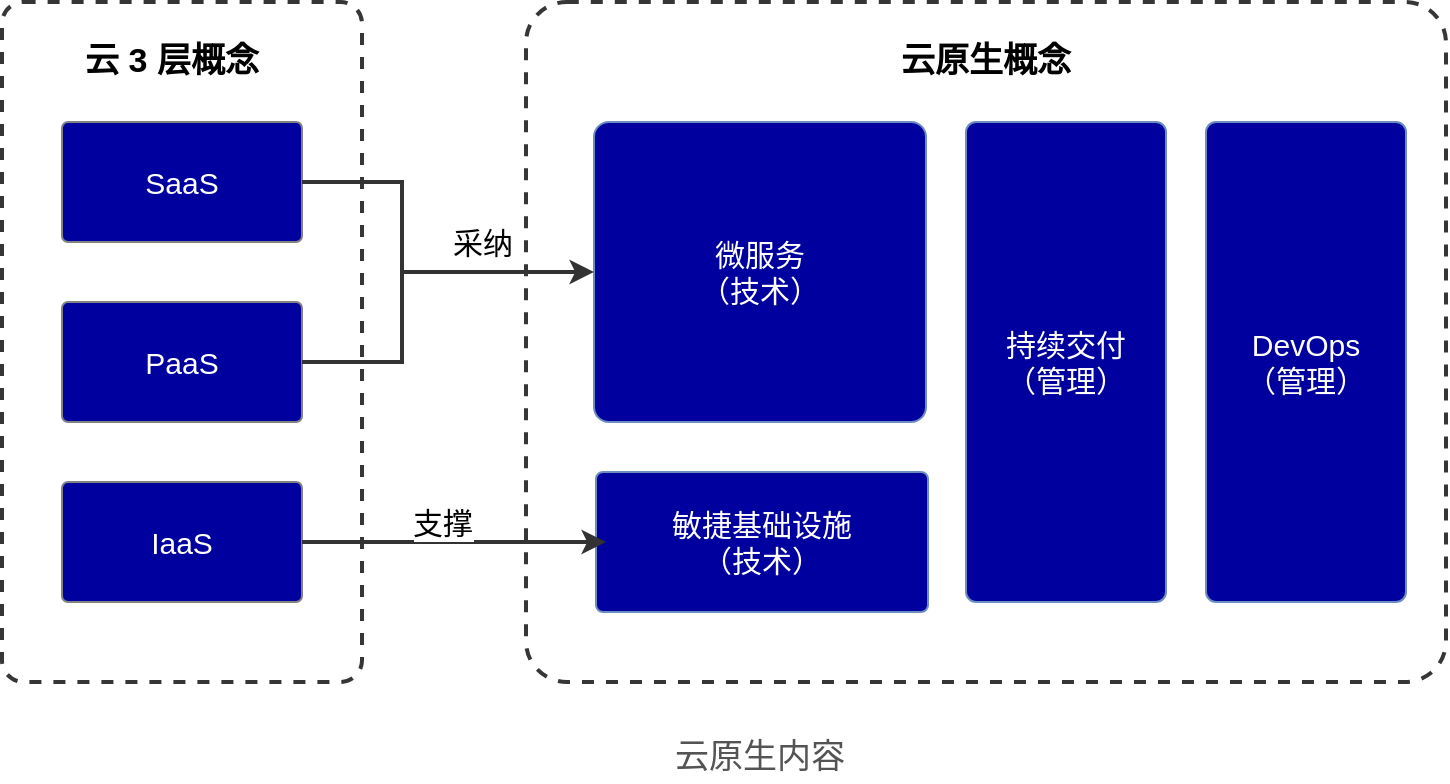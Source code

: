 <mxfile version="12.9.3" type="github">
  <diagram id="SkMzPhTBbyZ_zyWaAGZy" name="第 1 页">
    <mxGraphModel dx="1422" dy="793" grid="0" gridSize="10" guides="1" tooltips="1" connect="1" arrows="1" fold="1" page="1" pageScale="1" pageWidth="827" pageHeight="1169" math="0" shadow="0">
      <root>
        <mxCell id="0" />
        <mxCell id="1" parent="0" />
        <mxCell id="2YOUZ-Z0bVTe1FbO1rfL-2" value="" style="rounded=1;whiteSpace=wrap;html=1;dashed=1;fillColor=none;perimeter=rectanglePerimeter;arcSize=6;strokeWidth=2;strokeColor=#363636;" vertex="1" parent="1">
          <mxGeometry x="58" y="180" width="180" height="340" as="geometry" />
        </mxCell>
        <mxCell id="2YOUZ-Z0bVTe1FbO1rfL-1" value="SaaS" style="rounded=1;whiteSpace=wrap;html=1;fontColor=#FFFFFF;strokeColor=#828282;arcSize=5;fontSize=15;fillColor=#00009E;" vertex="1" parent="1">
          <mxGeometry x="88" y="240" width="120" height="60" as="geometry" />
        </mxCell>
        <mxCell id="2YOUZ-Z0bVTe1FbO1rfL-3" value="云 3 层概念&lt;br style=&quot;font-size: 17px;&quot;&gt;" style="text;html=1;strokeColor=none;fillColor=none;align=center;verticalAlign=middle;whiteSpace=wrap;rounded=0;dashed=1;fontSize=17;fontStyle=1" vertex="1" parent="1">
          <mxGeometry x="98" y="200" width="90" height="20" as="geometry" />
        </mxCell>
        <mxCell id="2YOUZ-Z0bVTe1FbO1rfL-4" value="PaaS" style="rounded=1;whiteSpace=wrap;html=1;arcSize=5;strokeColor=#828282;fontSize=15;fillColor=#00009E;fontColor=#FFFFFF;" vertex="1" parent="1">
          <mxGeometry x="88" y="330" width="120" height="60" as="geometry" />
        </mxCell>
        <mxCell id="2YOUZ-Z0bVTe1FbO1rfL-5" value="IaaS" style="rounded=1;whiteSpace=wrap;html=1;arcSize=5;strokeColor=#828282;fontSize=15;fillColor=#00009E;fontColor=#FFFFFF;" vertex="1" parent="1">
          <mxGeometry x="88" y="420" width="120" height="60" as="geometry" />
        </mxCell>
        <mxCell id="2YOUZ-Z0bVTe1FbO1rfL-6" value="" style="rounded=1;whiteSpace=wrap;html=1;dashed=1;fillColor=none;perimeter=rectanglePerimeter;arcSize=6;fontColor=#000000;strokeWidth=2;strokeColor=#363636;" vertex="1" parent="1">
          <mxGeometry x="320" y="180" width="460" height="340" as="geometry" />
        </mxCell>
        <mxCell id="2YOUZ-Z0bVTe1FbO1rfL-7" value="云原生概念" style="text;html=1;strokeColor=none;fillColor=none;align=center;verticalAlign=middle;whiteSpace=wrap;rounded=0;dashed=1;fontSize=17;fontStyle=1" vertex="1" parent="1">
          <mxGeometry x="505" y="200" width="90" height="20" as="geometry" />
        </mxCell>
        <mxCell id="2YOUZ-Z0bVTe1FbO1rfL-8" value="&lt;font style=&quot;font-size: 15px&quot;&gt;微服务&lt;br&gt;（技术）&lt;/font&gt;" style="rounded=1;whiteSpace=wrap;html=1;strokeColor=#6c8ebf;arcSize=5;fillColor=#00009E;fontColor=#FFFFFF;" vertex="1" parent="1">
          <mxGeometry x="354" y="240" width="166" height="150" as="geometry" />
        </mxCell>
        <mxCell id="2YOUZ-Z0bVTe1FbO1rfL-9" value="敏捷基础设施&lt;br&gt;（技术）" style="rounded=1;whiteSpace=wrap;html=1;arcSize=5;strokeColor=#6c8ebf;fontSize=15;fillColor=#00009E;fontColor=#FFFFFF;" vertex="1" parent="1">
          <mxGeometry x="355" y="415" width="166" height="70" as="geometry" />
        </mxCell>
        <mxCell id="2YOUZ-Z0bVTe1FbO1rfL-10" value="持续交付&lt;br&gt;（管理）" style="rounded=1;whiteSpace=wrap;html=1;arcSize=5;strokeColor=#6c8ebf;fontSize=15;fillColor=#00009E;fontColor=#FFFFFF;" vertex="1" parent="1">
          <mxGeometry x="540" y="240" width="100" height="240" as="geometry" />
        </mxCell>
        <mxCell id="2YOUZ-Z0bVTe1FbO1rfL-11" value="DevOps&lt;br&gt;（管理）" style="rounded=1;whiteSpace=wrap;html=1;arcSize=5;strokeColor=#6c8ebf;fontSize=15;fillColor=#00009E;fontColor=#FFFFFF;" vertex="1" parent="1">
          <mxGeometry x="660" y="240" width="100" height="240" as="geometry" />
        </mxCell>
        <mxCell id="2YOUZ-Z0bVTe1FbO1rfL-12" value="" style="endArrow=none;html=1;fontSize=15;fontColor=#000000;exitX=1;exitY=0.5;exitDx=0;exitDy=0;entryX=1;entryY=0.5;entryDx=0;entryDy=0;rounded=0;strokeWidth=2;strokeColor=#333333;" edge="1" parent="1" source="2YOUZ-Z0bVTe1FbO1rfL-1" target="2YOUZ-Z0bVTe1FbO1rfL-4">
          <mxGeometry width="50" height="50" relative="1" as="geometry">
            <mxPoint x="358" y="430" as="sourcePoint" />
            <mxPoint x="268" y="370" as="targetPoint" />
            <Array as="points">
              <mxPoint x="258" y="270" />
              <mxPoint x="258" y="360" />
            </Array>
          </mxGeometry>
        </mxCell>
        <mxCell id="2YOUZ-Z0bVTe1FbO1rfL-14" value="" style="endArrow=classic;html=1;fontSize=15;fontColor=#000000;entryX=0;entryY=0.5;entryDx=0;entryDy=0;strokeWidth=2;strokeColor=#333333;" edge="1" parent="1" target="2YOUZ-Z0bVTe1FbO1rfL-8">
          <mxGeometry width="50" height="50" relative="1" as="geometry">
            <mxPoint x="258" y="315" as="sourcePoint" />
            <mxPoint x="408" y="380" as="targetPoint" />
          </mxGeometry>
        </mxCell>
        <mxCell id="2YOUZ-Z0bVTe1FbO1rfL-16" value="采纳" style="text;html=1;align=center;verticalAlign=middle;resizable=0;points=[];labelBackgroundColor=#ffffff;fontSize=15;fontColor=#000000;" vertex="1" connectable="0" parent="2YOUZ-Z0bVTe1FbO1rfL-14">
          <mxGeometry x="-0.177" relative="1" as="geometry">
            <mxPoint y="-15" as="offset" />
          </mxGeometry>
        </mxCell>
        <mxCell id="2YOUZ-Z0bVTe1FbO1rfL-15" value="支撑" style="endArrow=classic;html=1;fontSize=15;fontColor=#000000;exitX=1;exitY=0.5;exitDx=0;exitDy=0;strokeWidth=2;strokeColor=#333333;" edge="1" parent="1" source="2YOUZ-Z0bVTe1FbO1rfL-5">
          <mxGeometry x="-0.086" y="10" width="50" height="50" relative="1" as="geometry">
            <mxPoint x="208" y="449.5" as="sourcePoint" />
            <mxPoint x="360" y="450" as="targetPoint" />
            <mxPoint as="offset" />
          </mxGeometry>
        </mxCell>
        <mxCell id="2YOUZ-Z0bVTe1FbO1rfL-17" value="&lt;font&gt;云原生内容&lt;/font&gt;" style="text;html=1;strokeColor=none;fillColor=none;align=center;verticalAlign=middle;whiteSpace=wrap;rounded=0;dashed=1;fontSize=17;fontColor=#545454;" vertex="1" parent="1">
          <mxGeometry x="378" y="545" width="118" height="25" as="geometry" />
        </mxCell>
      </root>
    </mxGraphModel>
  </diagram>
</mxfile>
